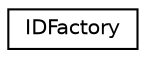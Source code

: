 digraph "Graphical Class Hierarchy"
{
  edge [fontname="Helvetica",fontsize="10",labelfontname="Helvetica",labelfontsize="10"];
  node [fontname="Helvetica",fontsize="10",shape=record];
  rankdir="LR";
  Node0 [label="IDFactory",height=0.2,width=0.4,color="black", fillcolor="white", style="filled",URL="$class_i_d_factory.html"];
}
